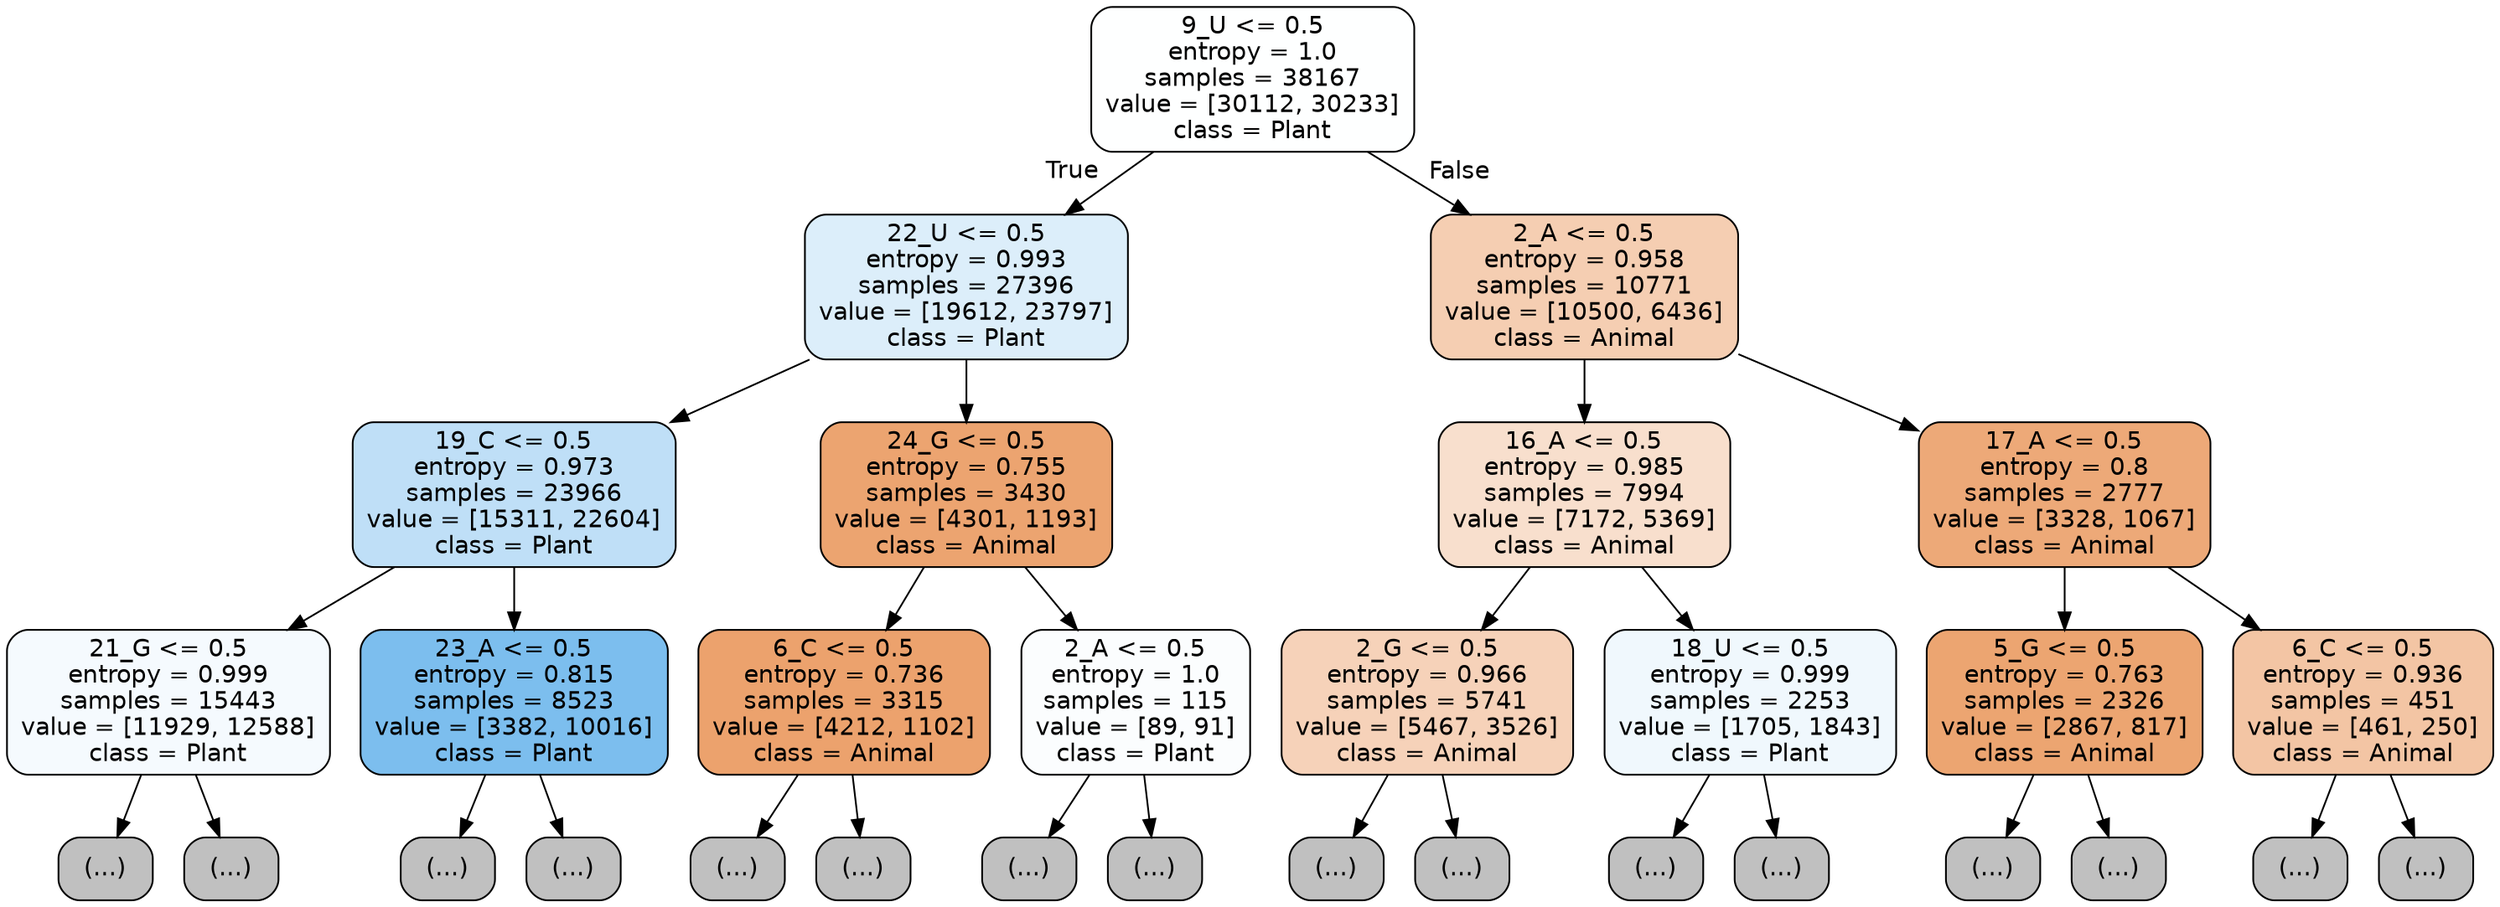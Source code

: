 digraph Tree {
node [shape=box, style="filled, rounded", color="black", fontname="helvetica"] ;
edge [fontname="helvetica"] ;
0 [label="9_U <= 0.5\nentropy = 1.0\nsamples = 38167\nvalue = [30112, 30233]\nclass = Plant", fillcolor="#feffff"] ;
1 [label="22_U <= 0.5\nentropy = 0.993\nsamples = 27396\nvalue = [19612, 23797]\nclass = Plant", fillcolor="#dceefa"] ;
0 -> 1 [labeldistance=2.5, labelangle=45, headlabel="True"] ;
2 [label="19_C <= 0.5\nentropy = 0.973\nsamples = 23966\nvalue = [15311, 22604]\nclass = Plant", fillcolor="#bfdff7"] ;
1 -> 2 ;
3 [label="21_G <= 0.5\nentropy = 0.999\nsamples = 15443\nvalue = [11929, 12588]\nclass = Plant", fillcolor="#f5fafe"] ;
2 -> 3 ;
4 [label="(...)", fillcolor="#C0C0C0"] ;
3 -> 4 ;
6333 [label="(...)", fillcolor="#C0C0C0"] ;
3 -> 6333 ;
8060 [label="23_A <= 0.5\nentropy = 0.815\nsamples = 8523\nvalue = [3382, 10016]\nclass = Plant", fillcolor="#7cbeee"] ;
2 -> 8060 ;
8061 [label="(...)", fillcolor="#C0C0C0"] ;
8060 -> 8061 ;
10546 [label="(...)", fillcolor="#C0C0C0"] ;
8060 -> 10546 ;
10639 [label="24_G <= 0.5\nentropy = 0.755\nsamples = 3430\nvalue = [4301, 1193]\nclass = Animal", fillcolor="#eca470"] ;
1 -> 10639 ;
10640 [label="6_C <= 0.5\nentropy = 0.736\nsamples = 3315\nvalue = [4212, 1102]\nclass = Animal", fillcolor="#eca26d"] ;
10639 -> 10640 ;
10641 [label="(...)", fillcolor="#C0C0C0"] ;
10640 -> 10641 ;
11790 [label="(...)", fillcolor="#C0C0C0"] ;
10640 -> 11790 ;
12071 [label="2_A <= 0.5\nentropy = 1.0\nsamples = 115\nvalue = [89, 91]\nclass = Plant", fillcolor="#fbfdfe"] ;
10639 -> 12071 ;
12072 [label="(...)", fillcolor="#C0C0C0"] ;
12071 -> 12072 ;
12109 [label="(...)", fillcolor="#C0C0C0"] ;
12071 -> 12109 ;
12124 [label="2_A <= 0.5\nentropy = 0.958\nsamples = 10771\nvalue = [10500, 6436]\nclass = Animal", fillcolor="#f5ceb2"] ;
0 -> 12124 [labeldistance=2.5, labelangle=-45, headlabel="False"] ;
12125 [label="16_A <= 0.5\nentropy = 0.985\nsamples = 7994\nvalue = [7172, 5369]\nclass = Animal", fillcolor="#f8dfcd"] ;
12124 -> 12125 ;
12126 [label="2_G <= 0.5\nentropy = 0.966\nsamples = 5741\nvalue = [5467, 3526]\nclass = Animal", fillcolor="#f6d2b9"] ;
12125 -> 12126 ;
12127 [label="(...)", fillcolor="#C0C0C0"] ;
12126 -> 12127 ;
13854 [label="(...)", fillcolor="#C0C0C0"] ;
12126 -> 13854 ;
14955 [label="18_U <= 0.5\nentropy = 0.999\nsamples = 2253\nvalue = [1705, 1843]\nclass = Plant", fillcolor="#f0f8fd"] ;
12125 -> 14955 ;
14956 [label="(...)", fillcolor="#C0C0C0"] ;
14955 -> 14956 ;
15589 [label="(...)", fillcolor="#C0C0C0"] ;
14955 -> 15589 ;
15814 [label="17_A <= 0.5\nentropy = 0.8\nsamples = 2777\nvalue = [3328, 1067]\nclass = Animal", fillcolor="#eda978"] ;
12124 -> 15814 ;
15815 [label="5_G <= 0.5\nentropy = 0.763\nsamples = 2326\nvalue = [2867, 817]\nclass = Animal", fillcolor="#eca571"] ;
15814 -> 15815 ;
15816 [label="(...)", fillcolor="#C0C0C0"] ;
15815 -> 15816 ;
16473 [label="(...)", fillcolor="#C0C0C0"] ;
15815 -> 16473 ;
16746 [label="6_C <= 0.5\nentropy = 0.936\nsamples = 451\nvalue = [461, 250]\nclass = Animal", fillcolor="#f3c5a4"] ;
15814 -> 16746 ;
16747 [label="(...)", fillcolor="#C0C0C0"] ;
16746 -> 16747 ;
16918 [label="(...)", fillcolor="#C0C0C0"] ;
16746 -> 16918 ;
}